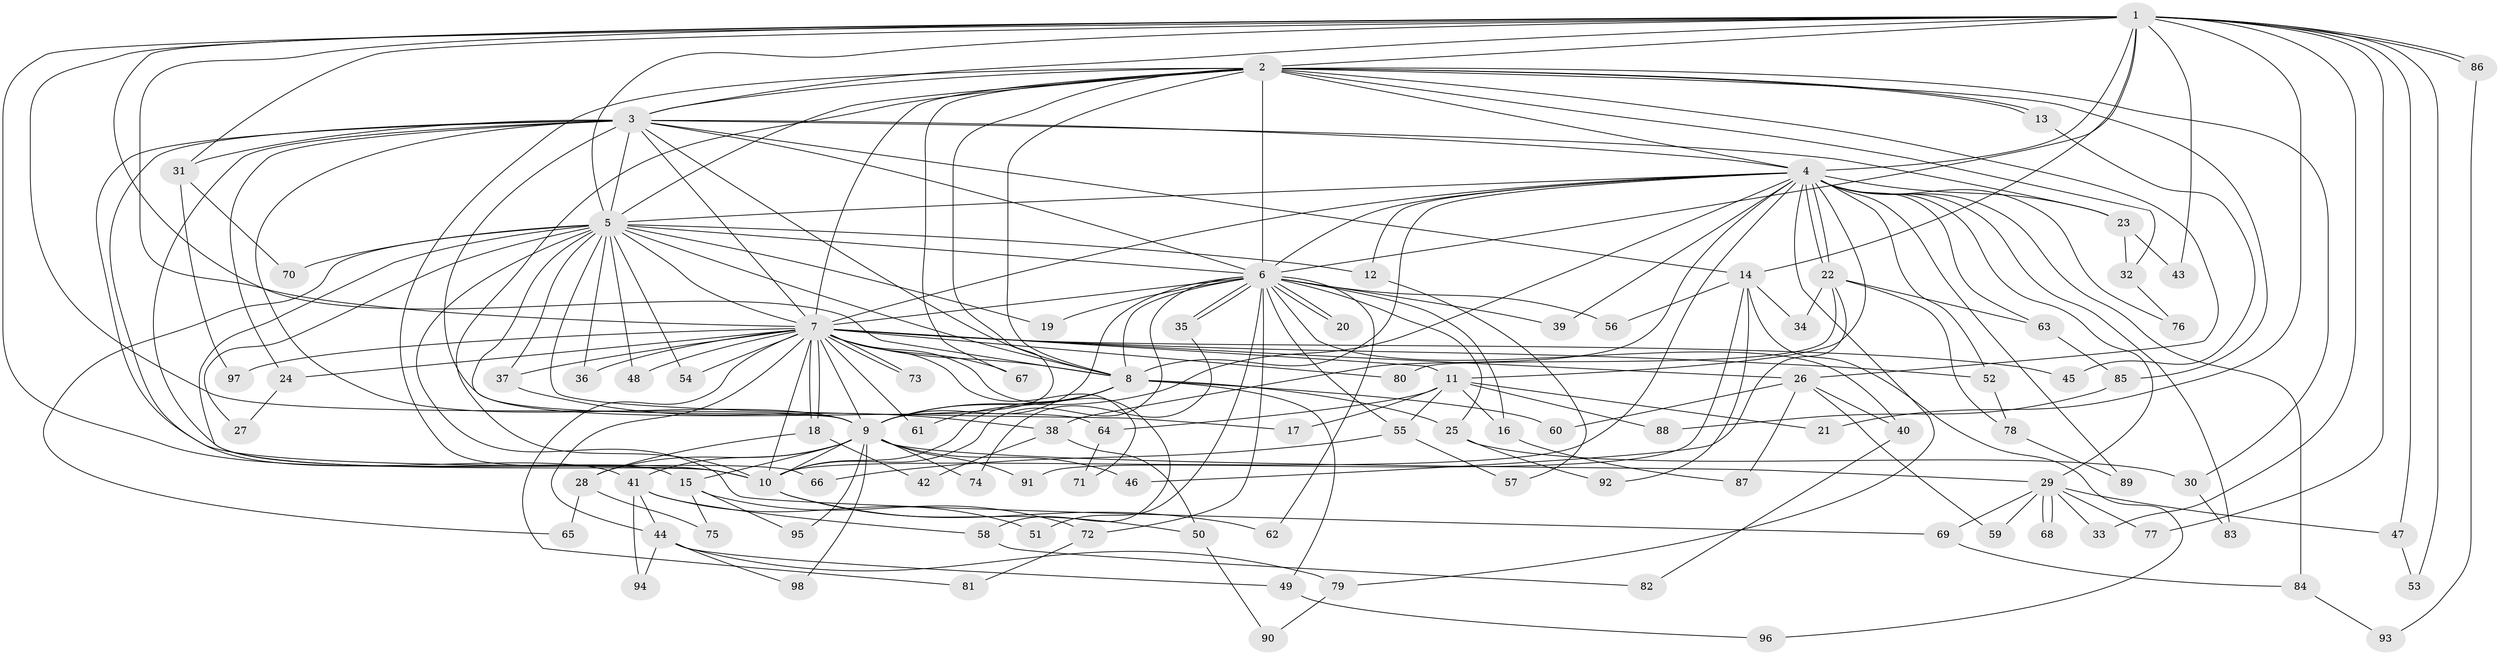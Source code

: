 // coarse degree distribution, {17: 0.013888888888888888, 15: 0.013888888888888888, 25: 0.013888888888888888, 24: 0.013888888888888888, 21: 0.013888888888888888, 27: 0.013888888888888888, 12: 0.013888888888888888, 19: 0.013888888888888888, 10: 0.013888888888888888, 8: 0.013888888888888888, 3: 0.19444444444444445, 7: 0.041666666666666664, 5: 0.041666666666666664, 4: 0.09722222222222222, 2: 0.4861111111111111}
// Generated by graph-tools (version 1.1) at 2025/23/03/03/25 07:23:40]
// undirected, 98 vertices, 221 edges
graph export_dot {
graph [start="1"]
  node [color=gray90,style=filled];
  1;
  2;
  3;
  4;
  5;
  6;
  7;
  8;
  9;
  10;
  11;
  12;
  13;
  14;
  15;
  16;
  17;
  18;
  19;
  20;
  21;
  22;
  23;
  24;
  25;
  26;
  27;
  28;
  29;
  30;
  31;
  32;
  33;
  34;
  35;
  36;
  37;
  38;
  39;
  40;
  41;
  42;
  43;
  44;
  45;
  46;
  47;
  48;
  49;
  50;
  51;
  52;
  53;
  54;
  55;
  56;
  57;
  58;
  59;
  60;
  61;
  62;
  63;
  64;
  65;
  66;
  67;
  68;
  69;
  70;
  71;
  72;
  73;
  74;
  75;
  76;
  77;
  78;
  79;
  80;
  81;
  82;
  83;
  84;
  85;
  86;
  87;
  88;
  89;
  90;
  91;
  92;
  93;
  94;
  95;
  96;
  97;
  98;
  1 -- 2;
  1 -- 3;
  1 -- 4;
  1 -- 5;
  1 -- 6;
  1 -- 7;
  1 -- 8;
  1 -- 9;
  1 -- 10;
  1 -- 14;
  1 -- 21;
  1 -- 31;
  1 -- 33;
  1 -- 43;
  1 -- 47;
  1 -- 53;
  1 -- 77;
  1 -- 86;
  1 -- 86;
  2 -- 3;
  2 -- 4;
  2 -- 5;
  2 -- 6;
  2 -- 7;
  2 -- 8;
  2 -- 9;
  2 -- 10;
  2 -- 13;
  2 -- 13;
  2 -- 15;
  2 -- 26;
  2 -- 30;
  2 -- 32;
  2 -- 67;
  2 -- 85;
  3 -- 4;
  3 -- 5;
  3 -- 6;
  3 -- 7;
  3 -- 8;
  3 -- 9;
  3 -- 10;
  3 -- 14;
  3 -- 23;
  3 -- 24;
  3 -- 31;
  3 -- 41;
  3 -- 64;
  3 -- 66;
  4 -- 5;
  4 -- 6;
  4 -- 7;
  4 -- 8;
  4 -- 9;
  4 -- 10;
  4 -- 11;
  4 -- 12;
  4 -- 22;
  4 -- 22;
  4 -- 23;
  4 -- 29;
  4 -- 38;
  4 -- 39;
  4 -- 52;
  4 -- 63;
  4 -- 76;
  4 -- 79;
  4 -- 83;
  4 -- 84;
  4 -- 89;
  5 -- 6;
  5 -- 7;
  5 -- 8;
  5 -- 9;
  5 -- 10;
  5 -- 12;
  5 -- 17;
  5 -- 19;
  5 -- 27;
  5 -- 36;
  5 -- 37;
  5 -- 48;
  5 -- 54;
  5 -- 65;
  5 -- 69;
  5 -- 70;
  6 -- 7;
  6 -- 8;
  6 -- 9;
  6 -- 10;
  6 -- 16;
  6 -- 19;
  6 -- 20;
  6 -- 20;
  6 -- 25;
  6 -- 35;
  6 -- 35;
  6 -- 39;
  6 -- 40;
  6 -- 51;
  6 -- 55;
  6 -- 56;
  6 -- 62;
  6 -- 72;
  7 -- 8;
  7 -- 9;
  7 -- 10;
  7 -- 11;
  7 -- 18;
  7 -- 18;
  7 -- 24;
  7 -- 26;
  7 -- 36;
  7 -- 37;
  7 -- 44;
  7 -- 45;
  7 -- 48;
  7 -- 52;
  7 -- 54;
  7 -- 58;
  7 -- 61;
  7 -- 67;
  7 -- 71;
  7 -- 73;
  7 -- 73;
  7 -- 80;
  7 -- 81;
  7 -- 97;
  8 -- 9;
  8 -- 10;
  8 -- 25;
  8 -- 49;
  8 -- 60;
  8 -- 61;
  9 -- 10;
  9 -- 15;
  9 -- 28;
  9 -- 29;
  9 -- 41;
  9 -- 46;
  9 -- 74;
  9 -- 91;
  9 -- 95;
  9 -- 98;
  10 -- 50;
  10 -- 62;
  11 -- 16;
  11 -- 17;
  11 -- 21;
  11 -- 55;
  11 -- 64;
  11 -- 88;
  12 -- 57;
  13 -- 45;
  14 -- 34;
  14 -- 56;
  14 -- 91;
  14 -- 92;
  14 -- 96;
  15 -- 72;
  15 -- 75;
  15 -- 95;
  16 -- 87;
  18 -- 28;
  18 -- 42;
  22 -- 34;
  22 -- 46;
  22 -- 63;
  22 -- 78;
  22 -- 80;
  23 -- 32;
  23 -- 43;
  24 -- 27;
  25 -- 30;
  25 -- 92;
  26 -- 40;
  26 -- 59;
  26 -- 60;
  26 -- 87;
  28 -- 65;
  28 -- 75;
  29 -- 33;
  29 -- 47;
  29 -- 59;
  29 -- 68;
  29 -- 68;
  29 -- 69;
  29 -- 77;
  30 -- 83;
  31 -- 70;
  31 -- 97;
  32 -- 76;
  35 -- 74;
  37 -- 38;
  38 -- 42;
  38 -- 50;
  40 -- 82;
  41 -- 44;
  41 -- 51;
  41 -- 58;
  41 -- 94;
  44 -- 49;
  44 -- 79;
  44 -- 94;
  44 -- 98;
  47 -- 53;
  49 -- 96;
  50 -- 90;
  52 -- 78;
  55 -- 57;
  55 -- 66;
  58 -- 82;
  63 -- 85;
  64 -- 71;
  69 -- 84;
  72 -- 81;
  78 -- 89;
  79 -- 90;
  84 -- 93;
  85 -- 88;
  86 -- 93;
}
